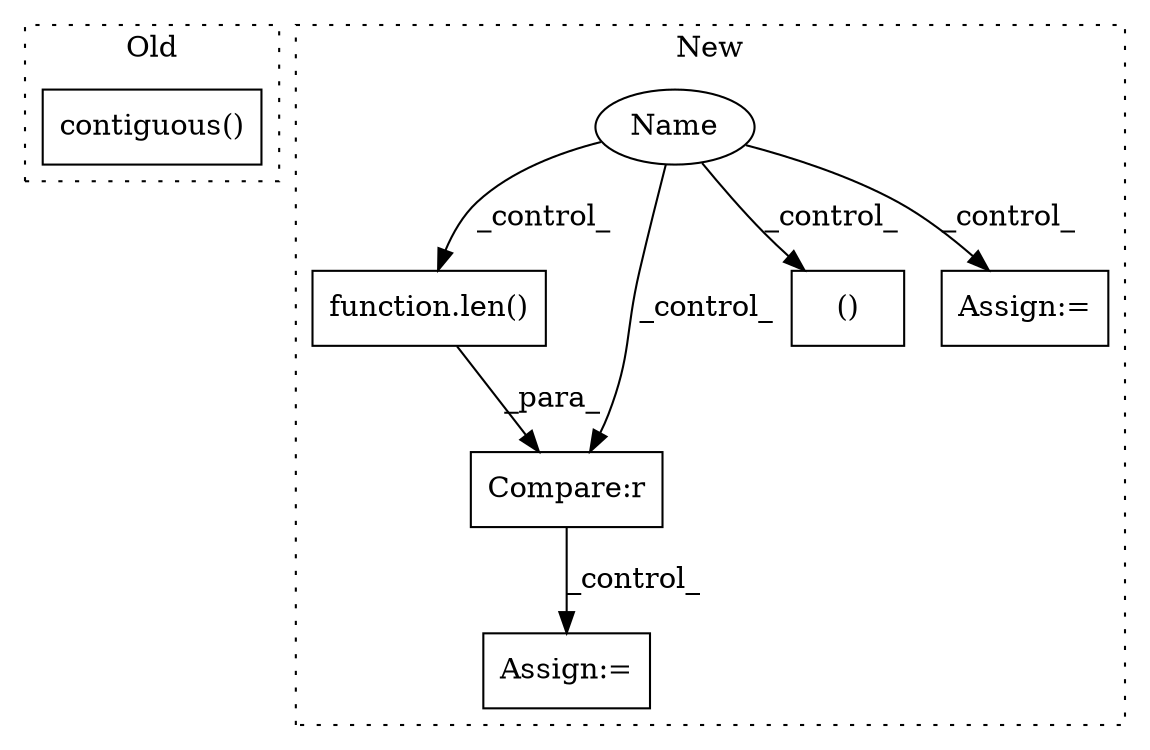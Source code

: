 digraph G {
subgraph cluster0 {
1 [label="contiguous()" a="75" s="6985" l="25" shape="box"];
label = "Old";
style="dotted";
}
subgraph cluster1 {
2 [label="function.len()" a="75" s="9282,9291" l="4,1" shape="box"];
3 [label="Assign:=" a="68" s="9396" l="4" shape="box"];
4 [label="Compare:r" a="40" s="9278" l="14" shape="box"];
5 [label="Name" a="87" s="9176" l="19" shape="ellipse"];
6 [label="()" a="54" s="9546" l="6" shape="box"];
7 [label="Assign:=" a="68" s="9433" l="3" shape="box"];
label = "New";
style="dotted";
}
2 -> 4 [label="_para_"];
4 -> 3 [label="_control_"];
5 -> 4 [label="_control_"];
5 -> 2 [label="_control_"];
5 -> 7 [label="_control_"];
5 -> 6 [label="_control_"];
}